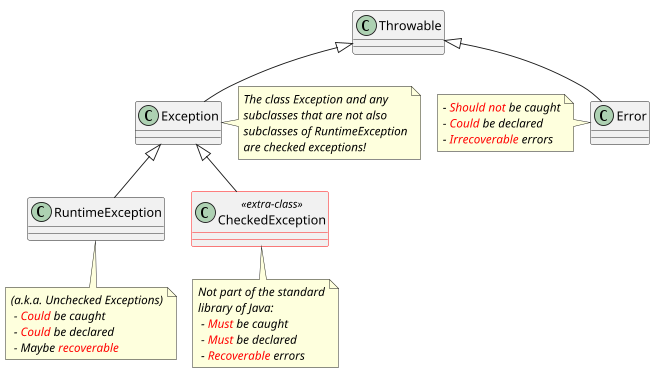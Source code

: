 @startuml
!pragma layout smetana
'https://plantuml.com/class-diagram

scale 0.9

skinparam class {
  BorderColor<<extra-class>> Red
}
skinparam note {
  fontStyle italic
}
skinparam groupInheritance 1

class Throwable
class Exception
class Error
class RuntimeException
class CheckedException <<extra-class>>

Throwable   <|--   Exception
Throwable   <|--   Error
Exception   <|--   RuntimeException
Exception   <|--   CheckedException

note left of Error
 - <color:red>Should not</color> be caught
 - <color:red>Could</color> be declared
 - <color:red>Irrecoverable</color> errors
end note

note right of Exception
 The class Exception and any
 subclasses that are not also
 subclasses of RuntimeException
 are checked exceptions!
end note

note bottom of RuntimeException
(a.k.a. Unchecked Exceptions)
 - <color:red>Could</color> be caught
 - <color:red>Could</color> be declared
 - Maybe <color:red>recoverable</color>
end note

note bottom of CheckedException
Not part of the standard
library of Java:
 - <color:red>Must</color> be caught
 - <color:red>Must</color> be declared
 - <color:red>Recoverable</color> errors
end note

@enduml